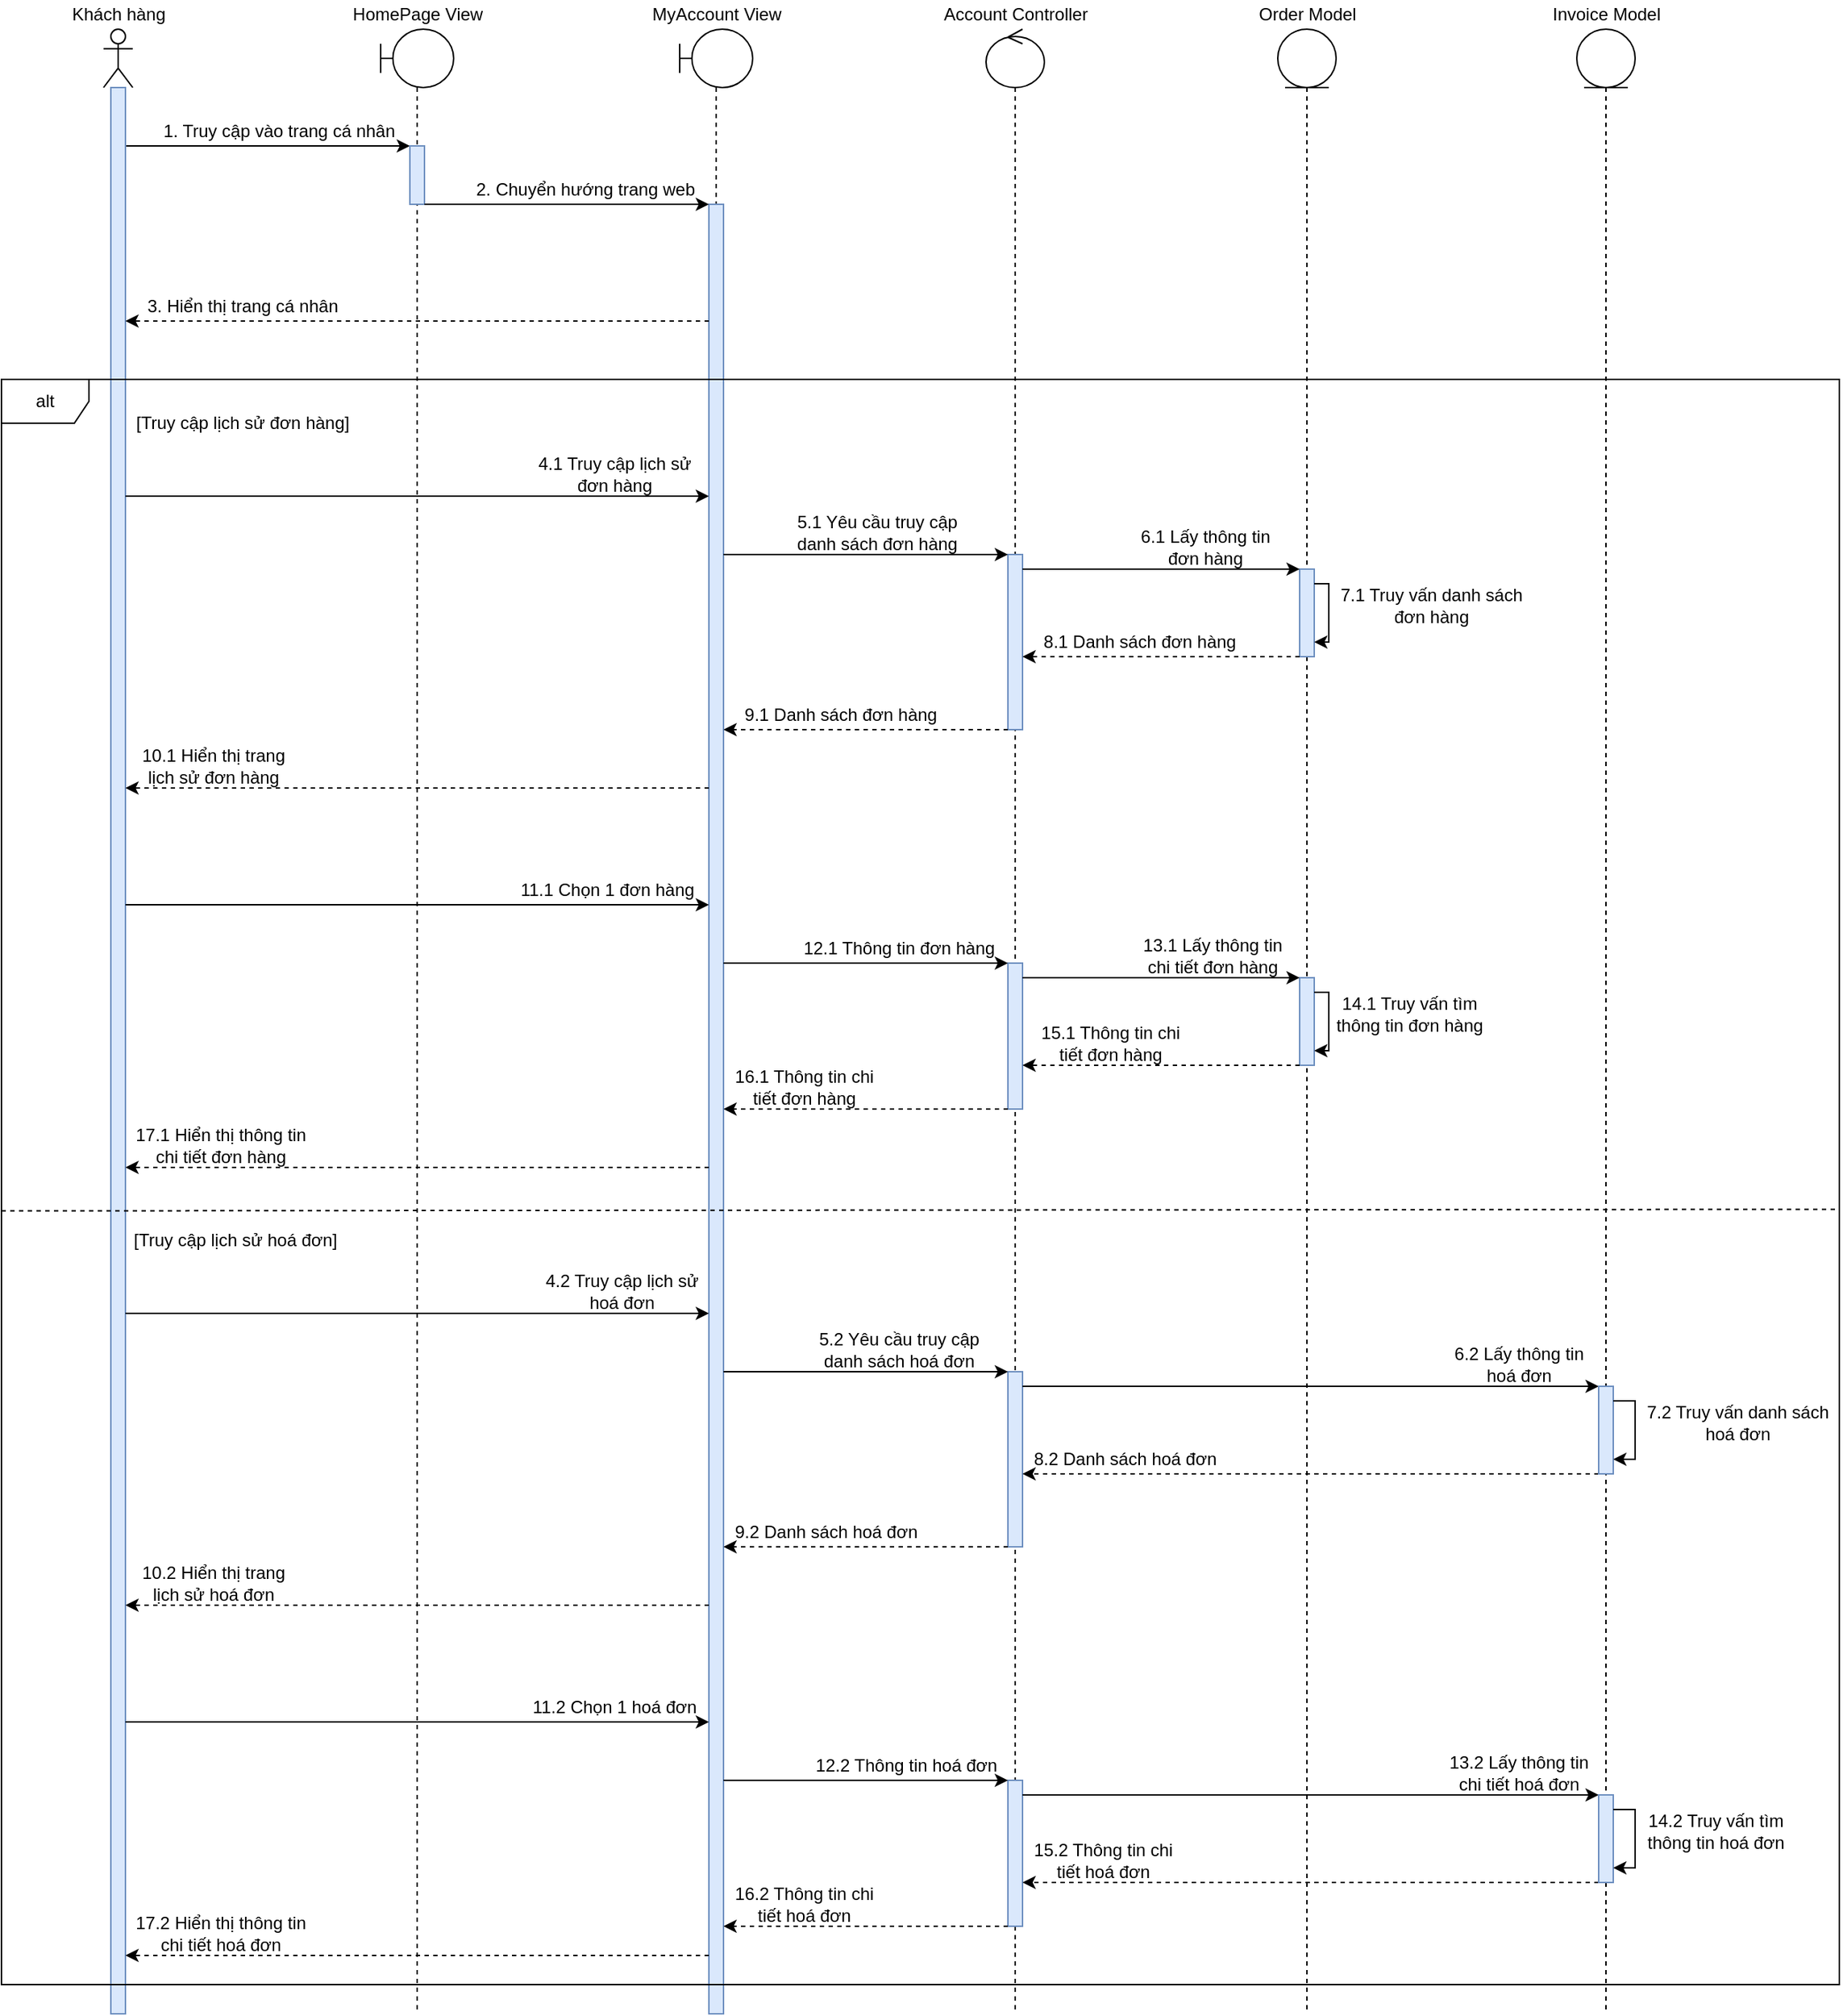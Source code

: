 <mxfile version="16.5.1" type="device"><diagram id="u0hKsZXPfIuquh2E1AJ1" name="Page-1"><mxGraphModel dx="1296" dy="1065" grid="1" gridSize="10" guides="1" tooltips="1" connect="1" arrows="1" fold="1" page="1" pageScale="1" pageWidth="850" pageHeight="1100" math="0" shadow="0"><root><mxCell id="0"/><mxCell id="1" parent="0"/><mxCell id="G7zWwKLsqoeIfqz5v5kH-6" style="edgeStyle=orthogonalEdgeStyle;rounded=0;orthogonalLoop=1;jettySize=auto;html=1;" parent="1" source="pRtw61TDTWOGneY2pAEU-13" target="G7zWwKLsqoeIfqz5v5kH-5" edge="1"><mxGeometry relative="1" as="geometry"><Array as="points"><mxPoint x="250" y="360"/><mxPoint x="250" y="360"/></Array></mxGeometry></mxCell><mxCell id="pRtw61TDTWOGneY2pAEU-13" value="" style="shape=umlLifeline;participant=umlActor;perimeter=lifelinePerimeter;whiteSpace=wrap;html=1;container=1;collapsible=0;recursiveResize=0;verticalAlign=top;spacingTop=36;outlineConnect=0;" parent="1" vertex="1"><mxGeometry x="130" y="280" width="20" height="1360" as="geometry"/></mxCell><mxCell id="eI_1PF2VvxfxwendwTuX-1" value="" style="html=1;points=[];perimeter=orthogonalPerimeter;fillColor=#dae8fc;strokeColor=#6c8ebf;" parent="pRtw61TDTWOGneY2pAEU-13" vertex="1"><mxGeometry x="5" y="40" width="10" height="1320" as="geometry"/></mxCell><mxCell id="pRtw61TDTWOGneY2pAEU-19" value="Khách hàng" style="text;html=1;align=center;verticalAlign=middle;resizable=0;points=[];autosize=1;strokeColor=none;fillColor=none;" parent="1" vertex="1"><mxGeometry x="100" y="260" width="80" height="20" as="geometry"/></mxCell><mxCell id="pRtw61TDTWOGneY2pAEU-20" value="" style="shape=umlLifeline;participant=umlBoundary;perimeter=lifelinePerimeter;whiteSpace=wrap;html=1;container=1;collapsible=0;recursiveResize=0;verticalAlign=top;spacingTop=36;outlineConnect=0;" parent="1" vertex="1"><mxGeometry x="320" y="280" width="50" height="1360" as="geometry"/></mxCell><mxCell id="G7zWwKLsqoeIfqz5v5kH-5" value="" style="html=1;points=[];perimeter=orthogonalPerimeter;fillColor=#dae8fc;strokeColor=#6c8ebf;" parent="pRtw61TDTWOGneY2pAEU-20" vertex="1"><mxGeometry x="20" y="80" width="10" height="40" as="geometry"/></mxCell><mxCell id="pRtw61TDTWOGneY2pAEU-22" value="" style="shape=umlLifeline;participant=umlControl;perimeter=lifelinePerimeter;whiteSpace=wrap;html=1;container=1;collapsible=0;recursiveResize=0;verticalAlign=top;spacingTop=36;outlineConnect=0;" parent="1" vertex="1"><mxGeometry x="735" y="280" width="40" height="1360" as="geometry"/></mxCell><mxCell id="G7zWwKLsqoeIfqz5v5kH-18" value="" style="html=1;points=[];perimeter=orthogonalPerimeter;fillColor=#dae8fc;strokeColor=#6c8ebf;" parent="pRtw61TDTWOGneY2pAEU-22" vertex="1"><mxGeometry x="15" y="360" width="10" height="120" as="geometry"/></mxCell><mxCell id="G7zWwKLsqoeIfqz5v5kH-38" value="" style="html=1;points=[];perimeter=orthogonalPerimeter;fillColor=#dae8fc;strokeColor=#6c8ebf;" parent="pRtw61TDTWOGneY2pAEU-22" vertex="1"><mxGeometry x="15" y="640" width="10" height="100" as="geometry"/></mxCell><mxCell id="2sPZlJZ6FkzEDUOh6W1C-1" value="" style="html=1;points=[];perimeter=orthogonalPerimeter;fillColor=#dae8fc;strokeColor=#6c8ebf;" parent="pRtw61TDTWOGneY2pAEU-22" vertex="1"><mxGeometry x="15" y="920" width="10" height="120" as="geometry"/></mxCell><mxCell id="2sPZlJZ6FkzEDUOh6W1C-2" value="" style="html=1;points=[];perimeter=orthogonalPerimeter;fillColor=#dae8fc;strokeColor=#6c8ebf;" parent="pRtw61TDTWOGneY2pAEU-22" vertex="1"><mxGeometry x="15" y="1200" width="10" height="100" as="geometry"/></mxCell><mxCell id="pRtw61TDTWOGneY2pAEU-23" value="HomePage View" style="text;html=1;align=center;verticalAlign=middle;resizable=0;points=[];autosize=1;strokeColor=none;fillColor=none;" parent="1" vertex="1"><mxGeometry x="295" y="260" width="100" height="20" as="geometry"/></mxCell><mxCell id="pRtw61TDTWOGneY2pAEU-24" value="Account Controller" style="text;html=1;align=center;verticalAlign=middle;resizable=0;points=[];autosize=1;strokeColor=none;fillColor=none;" parent="1" vertex="1"><mxGeometry x="700" y="260" width="110" height="20" as="geometry"/></mxCell><mxCell id="pRtw61TDTWOGneY2pAEU-40" value="" style="shape=umlLifeline;participant=umlEntity;perimeter=lifelinePerimeter;whiteSpace=wrap;html=1;container=1;collapsible=0;recursiveResize=0;verticalAlign=top;spacingTop=36;outlineConnect=0;" parent="1" vertex="1"><mxGeometry x="935" y="280" width="40" height="1360" as="geometry"/></mxCell><mxCell id="G7zWwKLsqoeIfqz5v5kH-22" value="" style="html=1;points=[];perimeter=orthogonalPerimeter;fillColor=#dae8fc;strokeColor=#6c8ebf;" parent="pRtw61TDTWOGneY2pAEU-40" vertex="1"><mxGeometry x="15" y="370" width="10" height="60" as="geometry"/></mxCell><mxCell id="G7zWwKLsqoeIfqz5v5kH-26" style="edgeStyle=orthogonalEdgeStyle;rounded=0;orthogonalLoop=1;jettySize=auto;html=1;" parent="pRtw61TDTWOGneY2pAEU-40" source="G7zWwKLsqoeIfqz5v5kH-22" target="G7zWwKLsqoeIfqz5v5kH-22" edge="1"><mxGeometry relative="1" as="geometry"><Array as="points"><mxPoint x="35" y="380"/></Array></mxGeometry></mxCell><mxCell id="G7zWwKLsqoeIfqz5v5kH-41" value="" style="html=1;points=[];perimeter=orthogonalPerimeter;fillColor=#dae8fc;strokeColor=#6c8ebf;" parent="pRtw61TDTWOGneY2pAEU-40" vertex="1"><mxGeometry x="15" y="650" width="10" height="60" as="geometry"/></mxCell><mxCell id="G7zWwKLsqoeIfqz5v5kH-44" style="edgeStyle=orthogonalEdgeStyle;rounded=0;orthogonalLoop=1;jettySize=auto;html=1;" parent="pRtw61TDTWOGneY2pAEU-40" source="G7zWwKLsqoeIfqz5v5kH-41" target="G7zWwKLsqoeIfqz5v5kH-41" edge="1"><mxGeometry relative="1" as="geometry"><Array as="points"><mxPoint x="35" y="660"/></Array></mxGeometry></mxCell><mxCell id="pRtw61TDTWOGneY2pAEU-41" value="Order Model" style="text;html=1;align=center;verticalAlign=middle;resizable=0;points=[];autosize=1;strokeColor=none;fillColor=none;" parent="1" vertex="1"><mxGeometry x="915" y="260" width="80" height="20" as="geometry"/></mxCell><mxCell id="G7zWwKLsqoeIfqz5v5kH-1" value="" style="shape=umlLifeline;participant=umlBoundary;perimeter=lifelinePerimeter;whiteSpace=wrap;html=1;container=1;collapsible=0;recursiveResize=0;verticalAlign=top;spacingTop=36;outlineConnect=0;" parent="1" vertex="1"><mxGeometry x="525" y="280" width="50" height="1360" as="geometry"/></mxCell><mxCell id="G7zWwKLsqoeIfqz5v5kH-8" value="" style="html=1;points=[];perimeter=orthogonalPerimeter;fillColor=#dae8fc;strokeColor=#6c8ebf;" parent="G7zWwKLsqoeIfqz5v5kH-1" vertex="1"><mxGeometry x="20" y="120" width="10" height="1240" as="geometry"/></mxCell><mxCell id="G7zWwKLsqoeIfqz5v5kH-3" value="MyAccount View" style="text;html=1;align=center;verticalAlign=middle;resizable=0;points=[];autosize=1;strokeColor=none;fillColor=none;" parent="1" vertex="1"><mxGeometry x="500" y="260" width="100" height="20" as="geometry"/></mxCell><mxCell id="G7zWwKLsqoeIfqz5v5kH-7" value="1. Truy cập vào trang cá nhân" style="text;html=1;align=center;verticalAlign=middle;resizable=0;points=[];autosize=1;strokeColor=none;fillColor=none;" parent="1" vertex="1"><mxGeometry x="165" y="340" width="170" height="20" as="geometry"/></mxCell><mxCell id="G7zWwKLsqoeIfqz5v5kH-9" style="edgeStyle=orthogonalEdgeStyle;rounded=0;orthogonalLoop=1;jettySize=auto;html=1;" parent="1" source="G7zWwKLsqoeIfqz5v5kH-5" target="G7zWwKLsqoeIfqz5v5kH-8" edge="1"><mxGeometry relative="1" as="geometry"><Array as="points"><mxPoint x="450" y="400"/><mxPoint x="450" y="400"/></Array></mxGeometry></mxCell><mxCell id="G7zWwKLsqoeIfqz5v5kH-11" value="2. Chuyển hướng trang web" style="text;html=1;align=center;verticalAlign=middle;resizable=0;points=[];autosize=1;strokeColor=none;fillColor=none;" parent="1" vertex="1"><mxGeometry x="375" y="380" width="170" height="20" as="geometry"/></mxCell><mxCell id="G7zWwKLsqoeIfqz5v5kH-12" style="edgeStyle=orthogonalEdgeStyle;rounded=0;orthogonalLoop=1;jettySize=auto;html=1;dashed=1;" parent="1" source="G7zWwKLsqoeIfqz5v5kH-8" target="eI_1PF2VvxfxwendwTuX-1" edge="1"><mxGeometry relative="1" as="geometry"><Array as="points"><mxPoint x="340" y="480"/><mxPoint x="340" y="480"/></Array></mxGeometry></mxCell><mxCell id="G7zWwKLsqoeIfqz5v5kH-14" value="3. Hiển thị trang cá nhân" style="text;html=1;align=center;verticalAlign=middle;resizable=0;points=[];autosize=1;strokeColor=none;fillColor=none;" parent="1" vertex="1"><mxGeometry x="150" y="460" width="150" height="20" as="geometry"/></mxCell><mxCell id="G7zWwKLsqoeIfqz5v5kH-16" style="edgeStyle=orthogonalEdgeStyle;rounded=0;orthogonalLoop=1;jettySize=auto;html=1;" parent="1" source="eI_1PF2VvxfxwendwTuX-1" target="G7zWwKLsqoeIfqz5v5kH-8" edge="1"><mxGeometry relative="1" as="geometry"><Array as="points"><mxPoint x="350" y="600"/><mxPoint x="350" y="600"/></Array></mxGeometry></mxCell><mxCell id="G7zWwKLsqoeIfqz5v5kH-17" value="4.1 Truy cập lịch sử &lt;br&gt;đơn hàng" style="text;html=1;align=center;verticalAlign=middle;resizable=0;points=[];autosize=1;strokeColor=none;fillColor=none;" parent="1" vertex="1"><mxGeometry x="420" y="570" width="120" height="30" as="geometry"/></mxCell><mxCell id="G7zWwKLsqoeIfqz5v5kH-19" style="edgeStyle=orthogonalEdgeStyle;rounded=0;orthogonalLoop=1;jettySize=auto;html=1;" parent="1" source="G7zWwKLsqoeIfqz5v5kH-8" target="G7zWwKLsqoeIfqz5v5kH-18" edge="1"><mxGeometry relative="1" as="geometry"><Array as="points"><mxPoint x="650" y="640"/><mxPoint x="650" y="640"/></Array></mxGeometry></mxCell><mxCell id="G7zWwKLsqoeIfqz5v5kH-20" value="5.1 Yêu cầu truy cập&lt;br&gt;danh sách đơn hàng" style="text;html=1;align=center;verticalAlign=middle;resizable=0;points=[];autosize=1;strokeColor=none;fillColor=none;" parent="1" vertex="1"><mxGeometry x="595" y="610" width="130" height="30" as="geometry"/></mxCell><mxCell id="G7zWwKLsqoeIfqz5v5kH-23" style="edgeStyle=orthogonalEdgeStyle;rounded=0;orthogonalLoop=1;jettySize=auto;html=1;" parent="1" source="G7zWwKLsqoeIfqz5v5kH-18" target="G7zWwKLsqoeIfqz5v5kH-22" edge="1"><mxGeometry relative="1" as="geometry"><Array as="points"><mxPoint x="860" y="650"/><mxPoint x="860" y="650"/></Array></mxGeometry></mxCell><mxCell id="G7zWwKLsqoeIfqz5v5kH-25" value="6.1 Lấy thông tin &lt;br&gt;đơn hàng" style="text;html=1;align=center;verticalAlign=middle;resizable=0;points=[];autosize=1;strokeColor=none;fillColor=none;" parent="1" vertex="1"><mxGeometry x="835" y="620" width="100" height="30" as="geometry"/></mxCell><mxCell id="G7zWwKLsqoeIfqz5v5kH-27" value="7.1 Truy vấn danh sách &lt;br&gt;đơn hàng" style="text;html=1;align=center;verticalAlign=middle;resizable=0;points=[];autosize=1;strokeColor=none;fillColor=none;" parent="1" vertex="1"><mxGeometry x="970" y="660" width="140" height="30" as="geometry"/></mxCell><mxCell id="G7zWwKLsqoeIfqz5v5kH-28" style="edgeStyle=orthogonalEdgeStyle;rounded=0;orthogonalLoop=1;jettySize=auto;html=1;dashed=1;" parent="1" source="G7zWwKLsqoeIfqz5v5kH-22" target="G7zWwKLsqoeIfqz5v5kH-18" edge="1"><mxGeometry relative="1" as="geometry"><Array as="points"><mxPoint x="820" y="710"/><mxPoint x="820" y="710"/></Array></mxGeometry></mxCell><mxCell id="G7zWwKLsqoeIfqz5v5kH-29" value="8.1 Danh sách đơn hàng" style="text;html=1;align=center;verticalAlign=middle;resizable=0;points=[];autosize=1;strokeColor=none;fillColor=none;" parent="1" vertex="1"><mxGeometry x="765" y="690" width="150" height="20" as="geometry"/></mxCell><mxCell id="G7zWwKLsqoeIfqz5v5kH-31" style="edgeStyle=orthogonalEdgeStyle;rounded=0;orthogonalLoop=1;jettySize=auto;html=1;dashed=1;" parent="1" source="G7zWwKLsqoeIfqz5v5kH-18" target="G7zWwKLsqoeIfqz5v5kH-8" edge="1"><mxGeometry relative="1" as="geometry"><Array as="points"><mxPoint x="710" y="760"/><mxPoint x="710" y="760"/></Array></mxGeometry></mxCell><mxCell id="G7zWwKLsqoeIfqz5v5kH-32" value="9.1 Danh sách đơn hàng" style="text;html=1;align=center;verticalAlign=middle;resizable=0;points=[];autosize=1;strokeColor=none;fillColor=none;" parent="1" vertex="1"><mxGeometry x="560" y="740" width="150" height="20" as="geometry"/></mxCell><mxCell id="G7zWwKLsqoeIfqz5v5kH-34" style="edgeStyle=orthogonalEdgeStyle;rounded=0;orthogonalLoop=1;jettySize=auto;html=1;dashed=1;" parent="1" source="G7zWwKLsqoeIfqz5v5kH-8" target="eI_1PF2VvxfxwendwTuX-1" edge="1"><mxGeometry relative="1" as="geometry"><Array as="points"><mxPoint x="240" y="800"/><mxPoint x="240" y="800"/></Array></mxGeometry></mxCell><mxCell id="G7zWwKLsqoeIfqz5v5kH-35" value="10.1 Hiển thị trang &lt;br&gt;lịch sử đơn hàng" style="text;html=1;align=center;verticalAlign=middle;resizable=0;points=[];autosize=1;strokeColor=none;fillColor=none;" parent="1" vertex="1"><mxGeometry x="150" y="770" width="110" height="30" as="geometry"/></mxCell><mxCell id="G7zWwKLsqoeIfqz5v5kH-36" style="edgeStyle=orthogonalEdgeStyle;rounded=0;orthogonalLoop=1;jettySize=auto;html=1;" parent="1" source="eI_1PF2VvxfxwendwTuX-1" target="G7zWwKLsqoeIfqz5v5kH-8" edge="1"><mxGeometry relative="1" as="geometry"><Array as="points"><mxPoint x="450" y="880"/><mxPoint x="450" y="880"/></Array></mxGeometry></mxCell><mxCell id="G7zWwKLsqoeIfqz5v5kH-37" value="11.1 Chọn 1 đơn hàng" style="text;html=1;align=center;verticalAlign=middle;resizable=0;points=[];autosize=1;strokeColor=none;fillColor=none;" parent="1" vertex="1"><mxGeometry x="410" y="860" width="130" height="20" as="geometry"/></mxCell><mxCell id="G7zWwKLsqoeIfqz5v5kH-39" style="edgeStyle=orthogonalEdgeStyle;rounded=0;orthogonalLoop=1;jettySize=auto;html=1;" parent="1" source="G7zWwKLsqoeIfqz5v5kH-8" target="G7zWwKLsqoeIfqz5v5kH-38" edge="1"><mxGeometry relative="1" as="geometry"><Array as="points"><mxPoint x="700" y="920"/><mxPoint x="700" y="920"/></Array></mxGeometry></mxCell><mxCell id="G7zWwKLsqoeIfqz5v5kH-40" value="12.1 Thông tin đơn hàng" style="text;html=1;align=center;verticalAlign=middle;resizable=0;points=[];autosize=1;strokeColor=none;fillColor=none;" parent="1" vertex="1"><mxGeometry x="600" y="900" width="150" height="20" as="geometry"/></mxCell><mxCell id="G7zWwKLsqoeIfqz5v5kH-42" style="edgeStyle=orthogonalEdgeStyle;rounded=0;orthogonalLoop=1;jettySize=auto;html=1;" parent="1" source="G7zWwKLsqoeIfqz5v5kH-38" target="G7zWwKLsqoeIfqz5v5kH-41" edge="1"><mxGeometry relative="1" as="geometry"><Array as="points"><mxPoint x="860" y="930"/><mxPoint x="860" y="930"/></Array></mxGeometry></mxCell><mxCell id="G7zWwKLsqoeIfqz5v5kH-43" value="13.1 Lấy thông tin &lt;br&gt;chi tiết đơn hàng" style="text;html=1;align=center;verticalAlign=middle;resizable=0;points=[];autosize=1;strokeColor=none;fillColor=none;" parent="1" vertex="1"><mxGeometry x="835" y="900" width="110" height="30" as="geometry"/></mxCell><mxCell id="G7zWwKLsqoeIfqz5v5kH-45" value="14.1 Truy vấn tìm &lt;br&gt;thông tin đơn hàng" style="text;html=1;align=center;verticalAlign=middle;resizable=0;points=[];autosize=1;strokeColor=none;fillColor=none;" parent="1" vertex="1"><mxGeometry x="965" y="940" width="120" height="30" as="geometry"/></mxCell><mxCell id="G7zWwKLsqoeIfqz5v5kH-46" style="edgeStyle=orthogonalEdgeStyle;rounded=0;orthogonalLoop=1;jettySize=auto;html=1;dashed=1;" parent="1" source="G7zWwKLsqoeIfqz5v5kH-41" target="G7zWwKLsqoeIfqz5v5kH-38" edge="1"><mxGeometry relative="1" as="geometry"><Array as="points"><mxPoint x="810" y="990"/><mxPoint x="810" y="990"/></Array></mxGeometry></mxCell><mxCell id="G7zWwKLsqoeIfqz5v5kH-47" value="15.1 Thông tin chi &lt;br&gt;tiết đơn hàng" style="text;html=1;align=center;verticalAlign=middle;resizable=0;points=[];autosize=1;strokeColor=none;fillColor=none;" parent="1" vertex="1"><mxGeometry x="765" y="960" width="110" height="30" as="geometry"/></mxCell><mxCell id="G7zWwKLsqoeIfqz5v5kH-48" style="edgeStyle=orthogonalEdgeStyle;rounded=0;orthogonalLoop=1;jettySize=auto;html=1;dashed=1;" parent="1" source="G7zWwKLsqoeIfqz5v5kH-38" target="G7zWwKLsqoeIfqz5v5kH-8" edge="1"><mxGeometry relative="1" as="geometry"><Array as="points"><mxPoint x="700" y="1020"/><mxPoint x="700" y="1020"/></Array></mxGeometry></mxCell><mxCell id="G7zWwKLsqoeIfqz5v5kH-49" value="16.1 Thông tin chi &lt;br&gt;tiết đơn hàng" style="text;html=1;align=center;verticalAlign=middle;resizable=0;points=[];autosize=1;strokeColor=none;fillColor=none;" parent="1" vertex="1"><mxGeometry x="555" y="990" width="110" height="30" as="geometry"/></mxCell><mxCell id="G7zWwKLsqoeIfqz5v5kH-51" style="edgeStyle=orthogonalEdgeStyle;rounded=0;orthogonalLoop=1;jettySize=auto;html=1;dashed=1;" parent="1" source="G7zWwKLsqoeIfqz5v5kH-8" target="eI_1PF2VvxfxwendwTuX-1" edge="1"><mxGeometry relative="1" as="geometry"><Array as="points"><mxPoint x="350" y="1060"/><mxPoint x="350" y="1060"/></Array></mxGeometry></mxCell><mxCell id="G7zWwKLsqoeIfqz5v5kH-52" value="17.1 Hiển thị thông tin &lt;br&gt;chi tiết đơn hàng" style="text;html=1;align=center;verticalAlign=middle;resizable=0;points=[];autosize=1;strokeColor=none;fillColor=none;" parent="1" vertex="1"><mxGeometry x="145" y="1030" width="130" height="30" as="geometry"/></mxCell><mxCell id="2sPZlJZ6FkzEDUOh6W1C-7" style="edgeStyle=orthogonalEdgeStyle;rounded=0;orthogonalLoop=1;jettySize=auto;html=1;" parent="1" source="eI_1PF2VvxfxwendwTuX-1" target="G7zWwKLsqoeIfqz5v5kH-8" edge="1"><mxGeometry relative="1" as="geometry"><Array as="points"><mxPoint x="350" y="1160"/><mxPoint x="350" y="1160"/></Array><mxPoint x="20" y="1160.059" as="sourcePoint"/><mxPoint x="420" y="1160.059" as="targetPoint"/></mxGeometry></mxCell><mxCell id="2sPZlJZ6FkzEDUOh6W1C-8" value="4.2 Truy cập lịch sử &lt;br&gt;hoá đơn" style="text;html=1;align=center;verticalAlign=middle;resizable=0;points=[];autosize=1;strokeColor=none;fillColor=none;" parent="1" vertex="1"><mxGeometry x="425" y="1130" width="120" height="30" as="geometry"/></mxCell><mxCell id="2sPZlJZ6FkzEDUOh6W1C-9" style="edgeStyle=orthogonalEdgeStyle;rounded=0;orthogonalLoop=1;jettySize=auto;html=1;" parent="1" source="G7zWwKLsqoeIfqz5v5kH-8" target="2sPZlJZ6FkzEDUOh6W1C-1" edge="1"><mxGeometry relative="1" as="geometry"><Array as="points"><mxPoint x="700" y="1200"/><mxPoint x="700" y="1200"/></Array><mxPoint x="430" y="1200.059" as="sourcePoint"/></mxGeometry></mxCell><mxCell id="2sPZlJZ6FkzEDUOh6W1C-10" value="5.2 Yêu cầu truy cập&lt;br&gt;danh sách hoá đơn" style="text;html=1;align=center;verticalAlign=middle;resizable=0;points=[];autosize=1;strokeColor=none;fillColor=none;" parent="1" vertex="1"><mxGeometry x="610" y="1170" width="130" height="30" as="geometry"/></mxCell><mxCell id="2sPZlJZ6FkzEDUOh6W1C-11" style="edgeStyle=orthogonalEdgeStyle;rounded=0;orthogonalLoop=1;jettySize=auto;html=1;" parent="1" source="2sPZlJZ6FkzEDUOh6W1C-1" target="2sPZlJZ6FkzEDUOh6W1C-3" edge="1"><mxGeometry relative="1" as="geometry"><Array as="points"><mxPoint x="860" y="1210"/><mxPoint x="860" y="1210"/></Array></mxGeometry></mxCell><mxCell id="2sPZlJZ6FkzEDUOh6W1C-12" value="6.2 Lấy thông tin &lt;br&gt;hoá đơn" style="text;html=1;align=center;verticalAlign=middle;resizable=0;points=[];autosize=1;strokeColor=none;fillColor=none;" parent="1" vertex="1"><mxGeometry x="1050" y="1180" width="100" height="30" as="geometry"/></mxCell><mxCell id="2sPZlJZ6FkzEDUOh6W1C-13" value="7.2 Truy vấn danh sách &lt;br&gt;hoá đơn" style="text;html=1;align=center;verticalAlign=middle;resizable=0;points=[];autosize=1;strokeColor=none;fillColor=none;" parent="1" vertex="1"><mxGeometry x="1180" y="1220" width="140" height="30" as="geometry"/></mxCell><mxCell id="2sPZlJZ6FkzEDUOh6W1C-14" style="edgeStyle=orthogonalEdgeStyle;rounded=0;orthogonalLoop=1;jettySize=auto;html=1;dashed=1;" parent="1" source="2sPZlJZ6FkzEDUOh6W1C-3" target="2sPZlJZ6FkzEDUOh6W1C-1" edge="1"><mxGeometry relative="1" as="geometry"><Array as="points"><mxPoint x="870" y="1270"/><mxPoint x="870" y="1270"/></Array><mxPoint x="850" y="1310" as="targetPoint"/></mxGeometry></mxCell><mxCell id="2sPZlJZ6FkzEDUOh6W1C-15" value="8.2 Danh sách hoá đơn" style="text;html=1;align=center;verticalAlign=middle;resizable=0;points=[];autosize=1;strokeColor=none;fillColor=none;" parent="1" vertex="1"><mxGeometry x="760" y="1250" width="140" height="20" as="geometry"/></mxCell><mxCell id="2sPZlJZ6FkzEDUOh6W1C-16" style="edgeStyle=orthogonalEdgeStyle;rounded=0;orthogonalLoop=1;jettySize=auto;html=1;dashed=1;" parent="1" source="2sPZlJZ6FkzEDUOh6W1C-1" target="G7zWwKLsqoeIfqz5v5kH-8" edge="1"><mxGeometry relative="1" as="geometry"><Array as="points"><mxPoint x="650" y="1320"/><mxPoint x="650" y="1320"/></Array><mxPoint x="430" y="1320.059" as="targetPoint"/></mxGeometry></mxCell><mxCell id="2sPZlJZ6FkzEDUOh6W1C-17" value="9.2 Danh sách hoá đơn" style="text;html=1;align=center;verticalAlign=middle;resizable=0;points=[];autosize=1;strokeColor=none;fillColor=none;" parent="1" vertex="1"><mxGeometry x="555" y="1300" width="140" height="20" as="geometry"/></mxCell><mxCell id="2sPZlJZ6FkzEDUOh6W1C-18" style="edgeStyle=orthogonalEdgeStyle;rounded=0;orthogonalLoop=1;jettySize=auto;html=1;dashed=1;" parent="1" source="G7zWwKLsqoeIfqz5v5kH-8" target="eI_1PF2VvxfxwendwTuX-1" edge="1"><mxGeometry relative="1" as="geometry"><Array as="points"><mxPoint x="370" y="1360"/><mxPoint x="370" y="1360"/></Array><mxPoint x="420" y="1360.059" as="sourcePoint"/><mxPoint x="20" y="1360.059" as="targetPoint"/></mxGeometry></mxCell><mxCell id="2sPZlJZ6FkzEDUOh6W1C-19" value="10.2 Hiển thị trang &lt;br&gt;lịch sử hoá đơn" style="text;html=1;align=center;verticalAlign=middle;resizable=0;points=[];autosize=1;strokeColor=none;fillColor=none;" parent="1" vertex="1"><mxGeometry x="150" y="1330" width="110" height="30" as="geometry"/></mxCell><mxCell id="2sPZlJZ6FkzEDUOh6W1C-20" style="edgeStyle=orthogonalEdgeStyle;rounded=0;orthogonalLoop=1;jettySize=auto;html=1;" parent="1" source="eI_1PF2VvxfxwendwTuX-1" target="G7zWwKLsqoeIfqz5v5kH-8" edge="1"><mxGeometry relative="1" as="geometry"><Array as="points"><mxPoint x="360" y="1440"/><mxPoint x="360" y="1440"/></Array><mxPoint x="20" y="1440.059" as="sourcePoint"/><mxPoint x="420" y="1440.059" as="targetPoint"/></mxGeometry></mxCell><mxCell id="2sPZlJZ6FkzEDUOh6W1C-21" value="11.2 Chọn 1 hoá đơn" style="text;html=1;align=center;verticalAlign=middle;resizable=0;points=[];autosize=1;strokeColor=none;fillColor=none;" parent="1" vertex="1"><mxGeometry x="415" y="1420" width="130" height="20" as="geometry"/></mxCell><mxCell id="2sPZlJZ6FkzEDUOh6W1C-22" style="edgeStyle=orthogonalEdgeStyle;rounded=0;orthogonalLoop=1;jettySize=auto;html=1;" parent="1" source="G7zWwKLsqoeIfqz5v5kH-8" target="2sPZlJZ6FkzEDUOh6W1C-2" edge="1"><mxGeometry relative="1" as="geometry"><Array as="points"><mxPoint x="670" y="1480"/><mxPoint x="670" y="1480"/></Array><mxPoint x="430" y="1480.059" as="sourcePoint"/></mxGeometry></mxCell><mxCell id="2sPZlJZ6FkzEDUOh6W1C-23" value="12.2 Thông tin hoá đơn" style="text;html=1;align=center;verticalAlign=middle;resizable=0;points=[];autosize=1;strokeColor=none;fillColor=none;" parent="1" vertex="1"><mxGeometry x="610" y="1460" width="140" height="20" as="geometry"/></mxCell><mxCell id="2sPZlJZ6FkzEDUOh6W1C-24" style="edgeStyle=orthogonalEdgeStyle;rounded=0;orthogonalLoop=1;jettySize=auto;html=1;" parent="1" source="2sPZlJZ6FkzEDUOh6W1C-2" target="2sPZlJZ6FkzEDUOh6W1C-5" edge="1"><mxGeometry relative="1" as="geometry"><Array as="points"><mxPoint x="790" y="1490"/><mxPoint x="790" y="1490"/></Array><mxPoint x="830" y="1470" as="sourcePoint"/></mxGeometry></mxCell><mxCell id="2sPZlJZ6FkzEDUOh6W1C-25" value="13.2 Lấy thông tin &lt;br&gt;chi tiết hoá đơn" style="text;html=1;align=center;verticalAlign=middle;resizable=0;points=[];autosize=1;strokeColor=none;fillColor=none;" parent="1" vertex="1"><mxGeometry x="1045" y="1460" width="110" height="30" as="geometry"/></mxCell><mxCell id="2sPZlJZ6FkzEDUOh6W1C-26" value="14.2 Truy vấn tìm &lt;br&gt;thông tin hoá đơn" style="text;html=1;align=center;verticalAlign=middle;resizable=0;points=[];autosize=1;strokeColor=none;fillColor=none;" parent="1" vertex="1"><mxGeometry x="1180" y="1500" width="110" height="30" as="geometry"/></mxCell><mxCell id="2sPZlJZ6FkzEDUOh6W1C-27" style="edgeStyle=orthogonalEdgeStyle;rounded=0;orthogonalLoop=1;jettySize=auto;html=1;dashed=1;" parent="1" source="2sPZlJZ6FkzEDUOh6W1C-5" target="2sPZlJZ6FkzEDUOh6W1C-2" edge="1"><mxGeometry relative="1" as="geometry"><Array as="points"><mxPoint x="860" y="1550"/><mxPoint x="860" y="1550"/></Array><mxPoint x="830" y="1520" as="targetPoint"/></mxGeometry></mxCell><mxCell id="2sPZlJZ6FkzEDUOh6W1C-28" value="15.2 Thông tin chi &lt;br&gt;tiết hoá đơn" style="text;html=1;align=center;verticalAlign=middle;resizable=0;points=[];autosize=1;strokeColor=none;fillColor=none;" parent="1" vertex="1"><mxGeometry x="760" y="1520" width="110" height="30" as="geometry"/></mxCell><mxCell id="2sPZlJZ6FkzEDUOh6W1C-29" style="edgeStyle=orthogonalEdgeStyle;rounded=0;orthogonalLoop=1;jettySize=auto;html=1;dashed=1;" parent="1" source="2sPZlJZ6FkzEDUOh6W1C-2" target="G7zWwKLsqoeIfqz5v5kH-8" edge="1"><mxGeometry relative="1" as="geometry"><Array as="points"><mxPoint x="660" y="1580"/><mxPoint x="660" y="1580"/></Array><mxPoint x="430" y="1580.059" as="targetPoint"/></mxGeometry></mxCell><mxCell id="2sPZlJZ6FkzEDUOh6W1C-30" value="16.2 Thông tin chi &lt;br&gt;tiết hoá đơn" style="text;html=1;align=center;verticalAlign=middle;resizable=0;points=[];autosize=1;strokeColor=none;fillColor=none;" parent="1" vertex="1"><mxGeometry x="555" y="1550" width="110" height="30" as="geometry"/></mxCell><mxCell id="2sPZlJZ6FkzEDUOh6W1C-31" style="edgeStyle=orthogonalEdgeStyle;rounded=0;orthogonalLoop=1;jettySize=auto;html=1;dashed=1;" parent="1" source="G7zWwKLsqoeIfqz5v5kH-8" target="eI_1PF2VvxfxwendwTuX-1" edge="1"><mxGeometry relative="1" as="geometry"><Array as="points"><mxPoint x="370" y="1600"/><mxPoint x="370" y="1600"/></Array><mxPoint x="420" y="1620.059" as="sourcePoint"/><mxPoint x="20" y="1620.059" as="targetPoint"/></mxGeometry></mxCell><mxCell id="2sPZlJZ6FkzEDUOh6W1C-32" value="17.2 Hiển thị thông tin &lt;br&gt;chi tiết hoá đơn" style="text;html=1;align=center;verticalAlign=middle;resizable=0;points=[];autosize=1;strokeColor=none;fillColor=none;" parent="1" vertex="1"><mxGeometry x="145" y="1570" width="130" height="30" as="geometry"/></mxCell><mxCell id="2sPZlJZ6FkzEDUOh6W1C-36" value="" style="shape=umlLifeline;participant=umlEntity;perimeter=lifelinePerimeter;whiteSpace=wrap;html=1;container=1;collapsible=0;recursiveResize=0;verticalAlign=top;spacingTop=36;outlineConnect=0;" parent="1" vertex="1"><mxGeometry x="1140" y="280" width="40" height="1360" as="geometry"/></mxCell><mxCell id="2sPZlJZ6FkzEDUOh6W1C-3" value="" style="html=1;points=[];perimeter=orthogonalPerimeter;fillColor=#dae8fc;strokeColor=#6c8ebf;" parent="2sPZlJZ6FkzEDUOh6W1C-36" vertex="1"><mxGeometry x="15" y="930" width="10" height="60" as="geometry"/></mxCell><mxCell id="2sPZlJZ6FkzEDUOh6W1C-46" style="edgeStyle=orthogonalEdgeStyle;rounded=0;orthogonalLoop=1;jettySize=auto;html=1;" parent="2sPZlJZ6FkzEDUOh6W1C-36" source="2sPZlJZ6FkzEDUOh6W1C-3" target="2sPZlJZ6FkzEDUOh6W1C-3" edge="1"><mxGeometry relative="1" as="geometry"><Array as="points"><mxPoint x="40" y="940"/></Array></mxGeometry></mxCell><mxCell id="2sPZlJZ6FkzEDUOh6W1C-5" value="" style="html=1;points=[];perimeter=orthogonalPerimeter;fillColor=#dae8fc;strokeColor=#6c8ebf;" parent="2sPZlJZ6FkzEDUOh6W1C-36" vertex="1"><mxGeometry x="15" y="1210" width="10" height="60" as="geometry"/></mxCell><mxCell id="2sPZlJZ6FkzEDUOh6W1C-47" style="edgeStyle=orthogonalEdgeStyle;rounded=0;orthogonalLoop=1;jettySize=auto;html=1;" parent="2sPZlJZ6FkzEDUOh6W1C-36" source="2sPZlJZ6FkzEDUOh6W1C-5" target="2sPZlJZ6FkzEDUOh6W1C-5" edge="1"><mxGeometry relative="1" as="geometry"><Array as="points"><mxPoint x="40" y="1220"/></Array></mxGeometry></mxCell><mxCell id="2sPZlJZ6FkzEDUOh6W1C-45" value="Invoice Model" style="text;html=1;align=center;verticalAlign=middle;resizable=0;points=[];autosize=1;strokeColor=none;fillColor=none;" parent="1" vertex="1"><mxGeometry x="1115" y="260" width="90" height="20" as="geometry"/></mxCell><mxCell id="2sPZlJZ6FkzEDUOh6W1C-48" value="[Truy cập lịch sử hoá đơn]" style="text;html=1;align=center;verticalAlign=middle;resizable=0;points=[];autosize=1;strokeColor=none;fillColor=none;" parent="1" vertex="1"><mxGeometry x="140" y="1100" width="160" height="20" as="geometry"/></mxCell><mxCell id="2sPZlJZ6FkzEDUOh6W1C-49" value="[Truy cập lịch sử đơn hàng]" style="text;html=1;align=center;verticalAlign=middle;resizable=0;points=[];autosize=1;strokeColor=none;fillColor=none;" parent="1" vertex="1"><mxGeometry x="145" y="540" width="160" height="20" as="geometry"/></mxCell><mxCell id="PH9G2QPiX1qwP8kP6Au_-1" value="alt" style="shape=umlFrame;whiteSpace=wrap;html=1;" vertex="1" parent="1"><mxGeometry x="60" y="520" width="1260" height="1100" as="geometry"/></mxCell><mxCell id="PH9G2QPiX1qwP8kP6Au_-2" value="" style="endArrow=none;dashed=1;html=1;rounded=0;exitX=0;exitY=0.518;exitDx=0;exitDy=0;exitPerimeter=0;entryX=1;entryY=0.517;entryDx=0;entryDy=0;entryPerimeter=0;" edge="1" parent="1" source="PH9G2QPiX1qwP8kP6Au_-1" target="PH9G2QPiX1qwP8kP6Au_-1"><mxGeometry width="50" height="50" relative="1" as="geometry"><mxPoint x="550" y="1100" as="sourcePoint"/><mxPoint x="590" y="1050" as="targetPoint"/></mxGeometry></mxCell></root></mxGraphModel></diagram></mxfile>